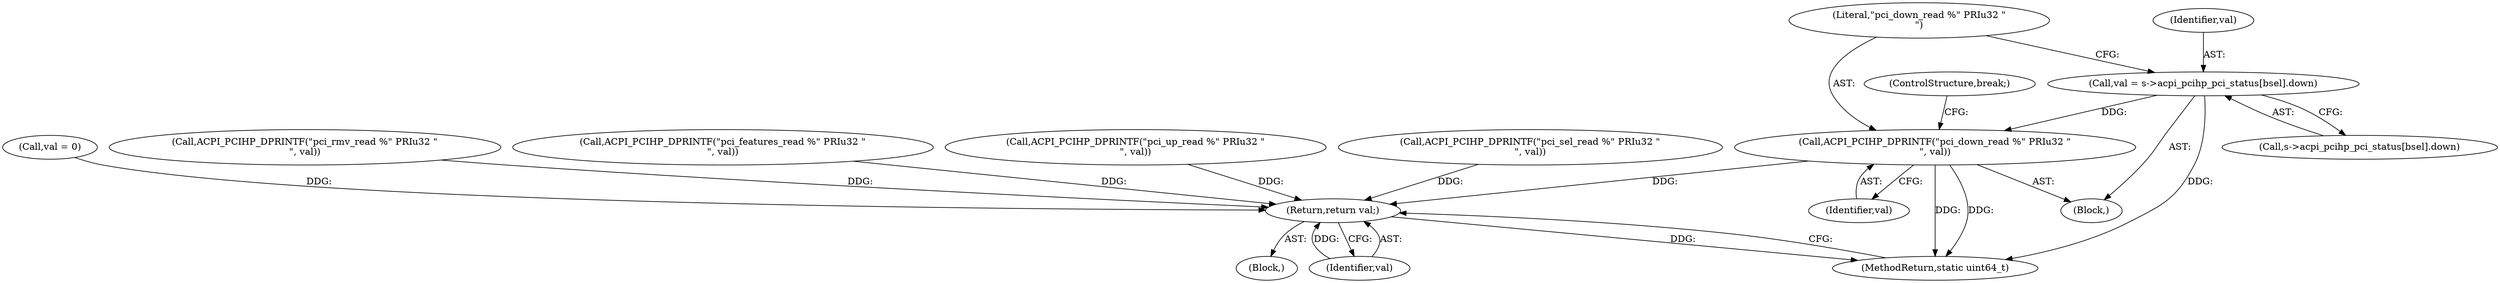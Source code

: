 digraph "0_qemu_fa365d7cd11185237471823a5a33d36765454e16@pointer" {
"1000164" [label="(Call,val = s->acpi_pcihp_pci_status[bsel].down)"];
"1000173" [label="(Call,ACPI_PCIHP_DPRINTF(\"pci_down_read %\" PRIu32 \"\n\", val))"];
"1000207" [label="(Return,return val;)"];
"1000202" [label="(Call,ACPI_PCIHP_DPRINTF(\"pci_sel_read %\" PRIu32 \"\n\", val))"];
"1000165" [label="(Identifier,val)"];
"1000111" [label="(Call,val = 0)"];
"1000105" [label="(Block,)"];
"1000174" [label="(Literal,\"pci_down_read %\" PRIu32 \"\n\")"];
"1000208" [label="(Identifier,val)"];
"1000175" [label="(Identifier,val)"];
"1000192" [label="(Call,ACPI_PCIHP_DPRINTF(\"pci_rmv_read %\" PRIu32 \"\n\", val))"];
"1000207" [label="(Return,return val;)"];
"1000166" [label="(Call,s->acpi_pcihp_pci_status[bsel].down)"];
"1000209" [label="(MethodReturn,static uint64_t)"];
"1000176" [label="(ControlStructure,break;)"];
"1000178" [label="(Call,ACPI_PCIHP_DPRINTF(\"pci_features_read %\" PRIu32 \"\n\", val))"];
"1000173" [label="(Call,ACPI_PCIHP_DPRINTF(\"pci_down_read %\" PRIu32 \"\n\", val))"];
"1000164" [label="(Call,val = s->acpi_pcihp_pci_status[bsel].down)"];
"1000159" [label="(Call,ACPI_PCIHP_DPRINTF(\"pci_up_read %\" PRIu32 \"\n\", val))"];
"1000133" [label="(Block,)"];
"1000164" -> "1000133"  [label="AST: "];
"1000164" -> "1000166"  [label="CFG: "];
"1000165" -> "1000164"  [label="AST: "];
"1000166" -> "1000164"  [label="AST: "];
"1000174" -> "1000164"  [label="CFG: "];
"1000164" -> "1000209"  [label="DDG: "];
"1000164" -> "1000173"  [label="DDG: "];
"1000173" -> "1000133"  [label="AST: "];
"1000173" -> "1000175"  [label="CFG: "];
"1000174" -> "1000173"  [label="AST: "];
"1000175" -> "1000173"  [label="AST: "];
"1000176" -> "1000173"  [label="CFG: "];
"1000173" -> "1000209"  [label="DDG: "];
"1000173" -> "1000209"  [label="DDG: "];
"1000173" -> "1000207"  [label="DDG: "];
"1000207" -> "1000105"  [label="AST: "];
"1000207" -> "1000208"  [label="CFG: "];
"1000208" -> "1000207"  [label="AST: "];
"1000209" -> "1000207"  [label="CFG: "];
"1000207" -> "1000209"  [label="DDG: "];
"1000208" -> "1000207"  [label="DDG: "];
"1000192" -> "1000207"  [label="DDG: "];
"1000178" -> "1000207"  [label="DDG: "];
"1000111" -> "1000207"  [label="DDG: "];
"1000159" -> "1000207"  [label="DDG: "];
"1000202" -> "1000207"  [label="DDG: "];
}
